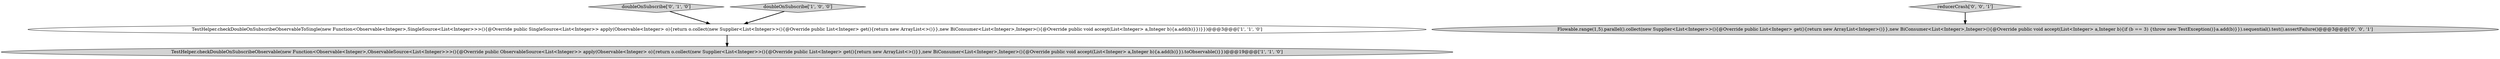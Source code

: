 digraph {
1 [style = filled, label = "TestHelper.checkDoubleOnSubscribeObservableToSingle(new Function<Observable<Integer>,SingleSource<List<Integer>>>(){@Override public SingleSource<List<Integer>> apply(Observable<Integer> o){return o.collect(new Supplier<List<Integer>>(){@Override public List<Integer> get(){return new ArrayList<>()}},new BiConsumer<List<Integer>,Integer>(){@Override public void accept(List<Integer> a,Integer b){a.add(b)}})}})@@@3@@@['1', '1', '0']", fillcolor = white, shape = ellipse image = "AAA0AAABBB1BBB"];
3 [style = filled, label = "doubleOnSubscribe['0', '1', '0']", fillcolor = lightgray, shape = diamond image = "AAA0AAABBB2BBB"];
5 [style = filled, label = "reducerCrash['0', '0', '1']", fillcolor = lightgray, shape = diamond image = "AAA0AAABBB3BBB"];
2 [style = filled, label = "doubleOnSubscribe['1', '0', '0']", fillcolor = lightgray, shape = diamond image = "AAA0AAABBB1BBB"];
4 [style = filled, label = "Flowable.range(1,5).parallel().collect(new Supplier<List<Integer>>(){@Override public List<Integer> get(){return new ArrayList<Integer>()}},new BiConsumer<List<Integer>,Integer>(){@Override public void accept(List<Integer> a,Integer b){if (b == 3) {throw new TestException()}a.add(b)}}).sequential().test().assertFailure()@@@3@@@['0', '0', '1']", fillcolor = lightgray, shape = ellipse image = "AAA0AAABBB3BBB"];
0 [style = filled, label = "TestHelper.checkDoubleOnSubscribeObservable(new Function<Observable<Integer>,ObservableSource<List<Integer>>>(){@Override public ObservableSource<List<Integer>> apply(Observable<Integer> o){return o.collect(new Supplier<List<Integer>>(){@Override public List<Integer> get(){return new ArrayList<>()}},new BiConsumer<List<Integer>,Integer>(){@Override public void accept(List<Integer> a,Integer b){a.add(b)}}).toObservable()}})@@@19@@@['1', '1', '0']", fillcolor = lightgray, shape = ellipse image = "AAA0AAABBB1BBB"];
5->4 [style = bold, label=""];
3->1 [style = bold, label=""];
2->1 [style = bold, label=""];
1->0 [style = bold, label=""];
}
